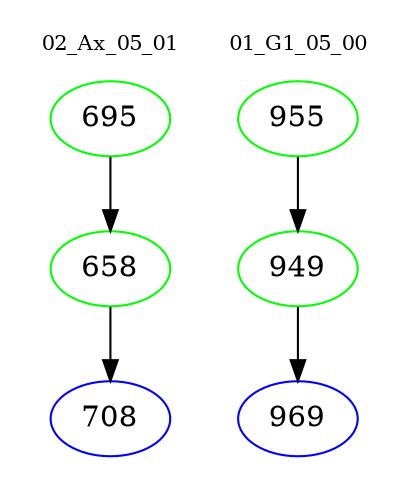 digraph{
subgraph cluster_0 {
color = white
label = "02_Ax_05_01";
fontsize=10;
T0_695 [label="695", color="green"]
T0_695 -> T0_658 [color="black"]
T0_658 [label="658", color="green"]
T0_658 -> T0_708 [color="black"]
T0_708 [label="708", color="blue"]
}
subgraph cluster_1 {
color = white
label = "01_G1_05_00";
fontsize=10;
T1_955 [label="955", color="green"]
T1_955 -> T1_949 [color="black"]
T1_949 [label="949", color="green"]
T1_949 -> T1_969 [color="black"]
T1_969 [label="969", color="blue"]
}
}
